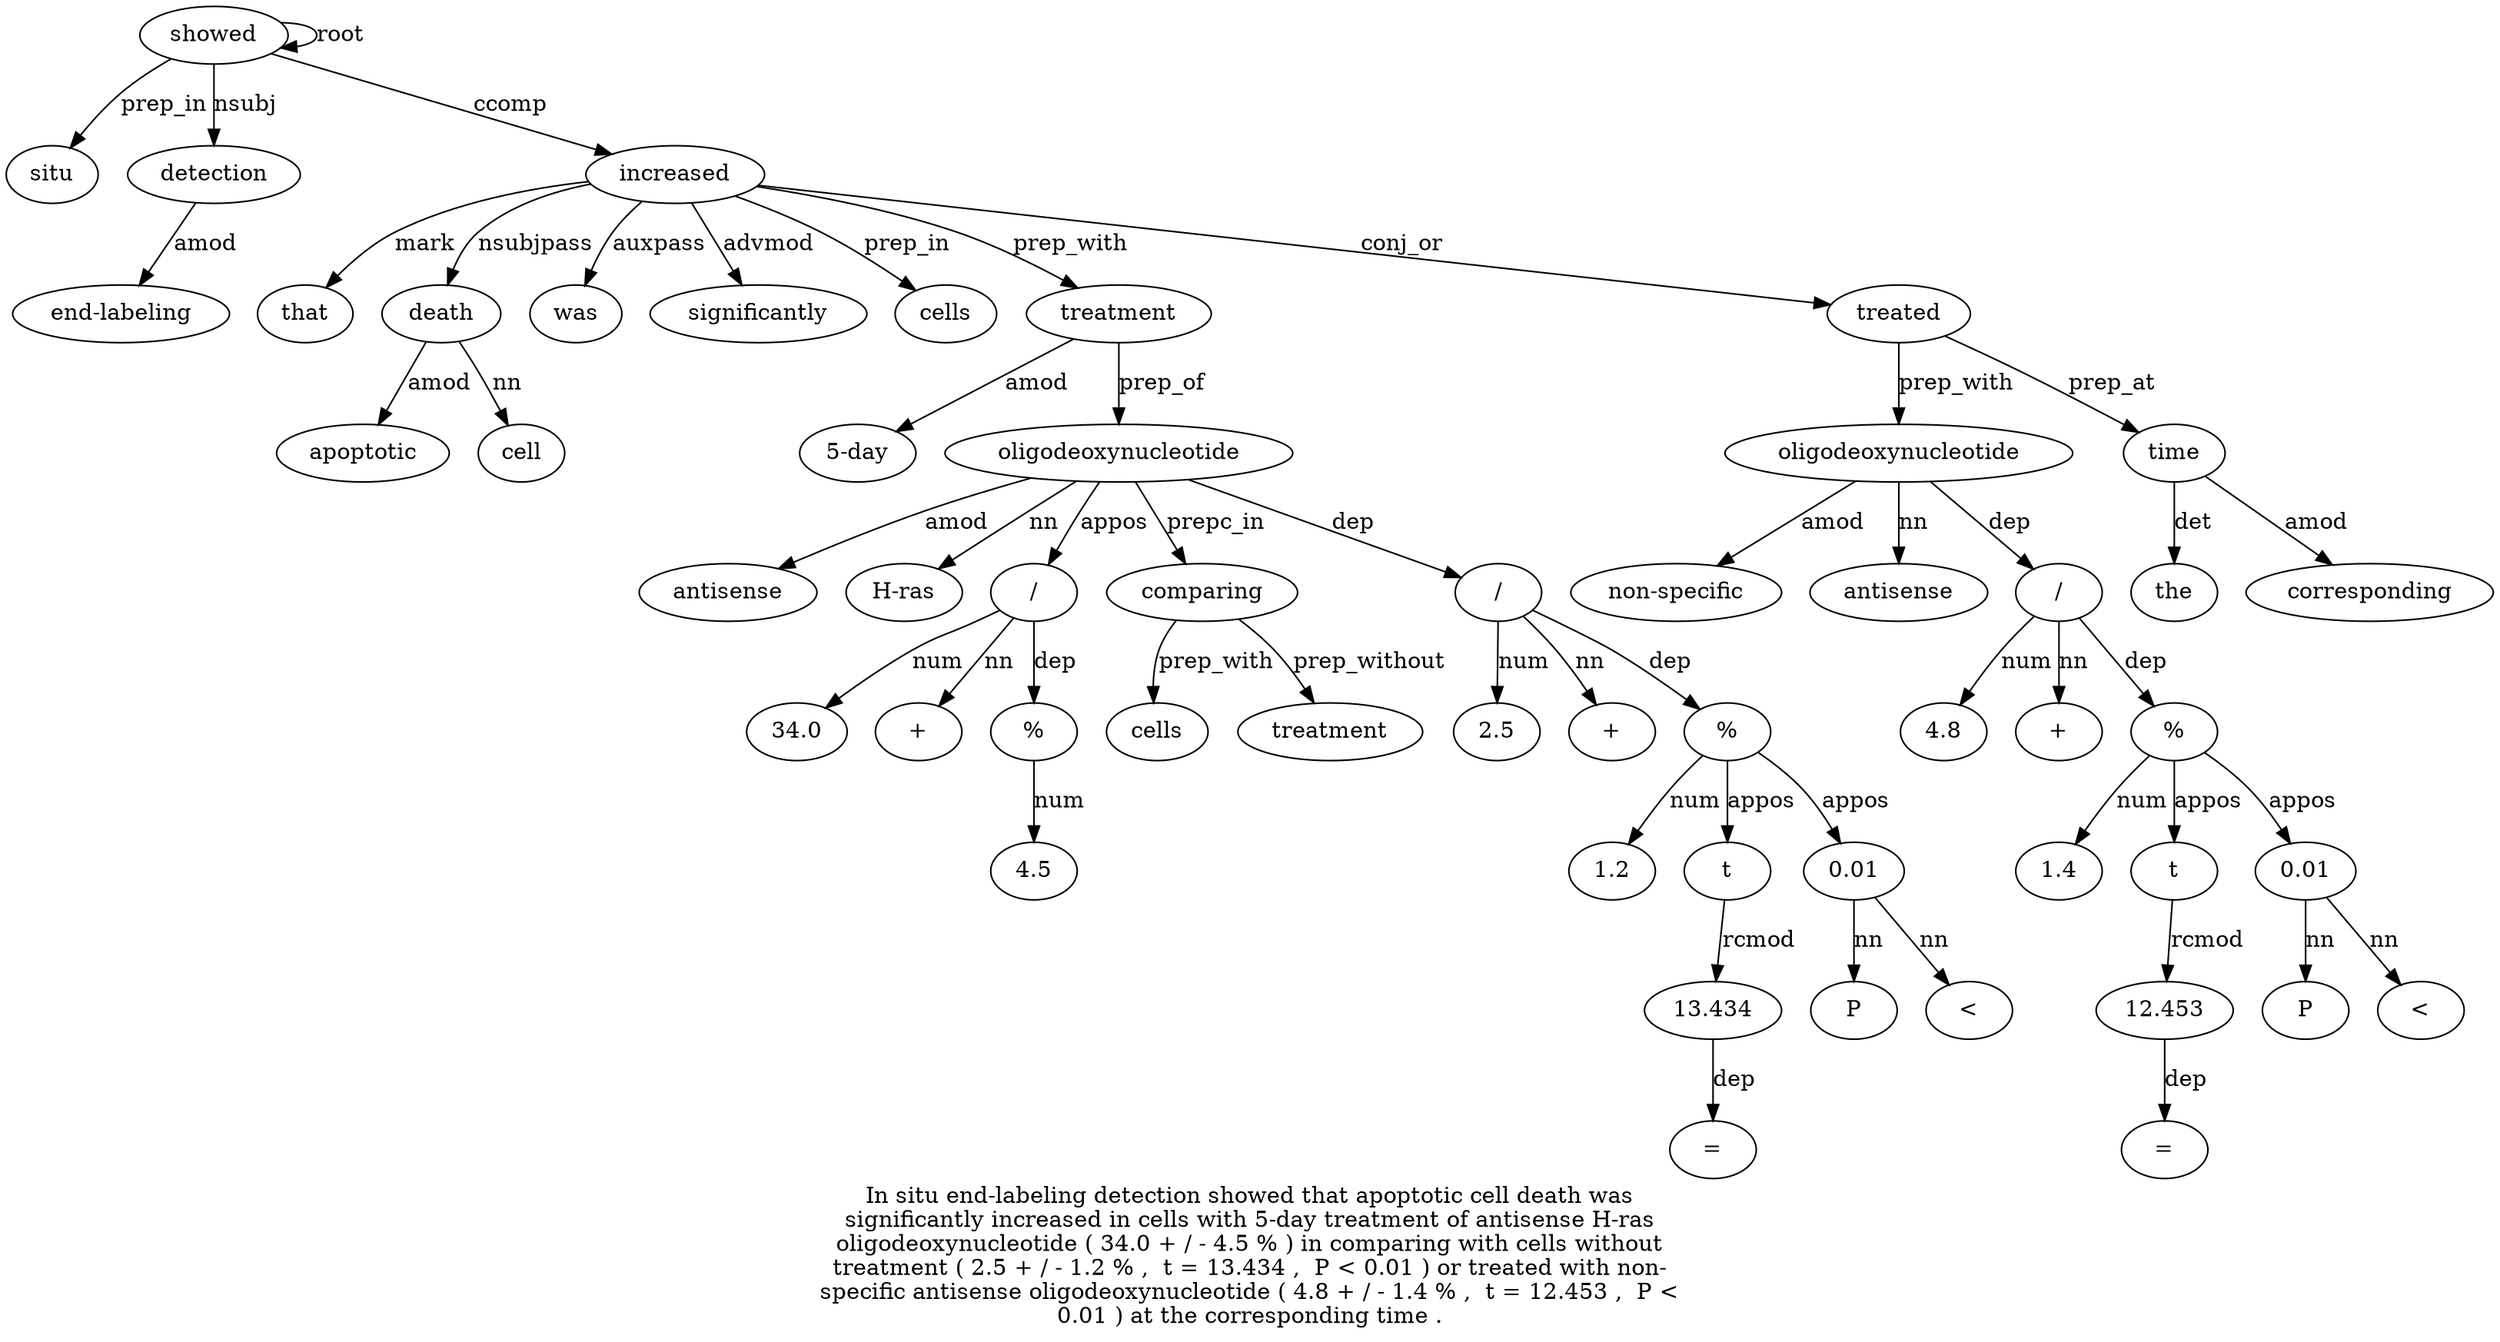 digraph "In situ end-labeling detection showed that apoptotic cell death was significantly increased in cells with 5-day treatment of antisense H-ras oligodeoxynucleotide ( 34.0 + / - 4.5 % ) in comparing with cells without treatment ( 2.5 + / - 1.2 % ,  t = 13.434 ,  P < 0.01 ) or treated with non-specific antisense oligodeoxynucleotide ( 4.8 + / - 1.4 % ,  t = 12.453 ,  P < 0.01 ) at the corresponding time ." {
label="In situ end-labeling detection showed that apoptotic cell death was
significantly increased in cells with 5-day treatment of antisense H-ras
oligodeoxynucleotide ( 34.0 + / - 4.5 % ) in comparing with cells without
treatment ( 2.5 + / - 1.2 % ,  t = 13.434 ,  P < 0.01 ) or treated with non-
specific antisense oligodeoxynucleotide ( 4.8 + / - 1.4 % ,  t = 12.453 ,  P <
0.01 ) at the corresponding time .";
showed5 [style=filled, fillcolor=white, label=showed];
situ2 [style=filled, fillcolor=white, label=situ];
showed5 -> situ2  [label=prep_in];
detection4 [style=filled, fillcolor=white, label=detection];
"end-labeling3" [style=filled, fillcolor=white, label="end-labeling"];
detection4 -> "end-labeling3"  [label=amod];
showed5 -> detection4  [label=nsubj];
showed5 -> showed5  [label=root];
increased12 [style=filled, fillcolor=white, label=increased];
that6 [style=filled, fillcolor=white, label=that];
increased12 -> that6  [label=mark];
death9 [style=filled, fillcolor=white, label=death];
apoptotic7 [style=filled, fillcolor=white, label=apoptotic];
death9 -> apoptotic7  [label=amod];
cell8 [style=filled, fillcolor=white, label=cell];
death9 -> cell8  [label=nn];
increased12 -> death9  [label=nsubjpass];
was10 [style=filled, fillcolor=white, label=was];
increased12 -> was10  [label=auxpass];
significantly11 [style=filled, fillcolor=white, label=significantly];
increased12 -> significantly11  [label=advmod];
showed5 -> increased12  [label=ccomp];
cells14 [style=filled, fillcolor=white, label=cells];
increased12 -> cells14  [label=prep_in];
treatment17 [style=filled, fillcolor=white, label=treatment];
"5-day16" [style=filled, fillcolor=white, label="5-day"];
treatment17 -> "5-day16"  [label=amod];
increased12 -> treatment17  [label=prep_with];
oligodeoxynucleotide21 [style=filled, fillcolor=white, label=oligodeoxynucleotide];
antisense19 [style=filled, fillcolor=white, label=antisense];
oligodeoxynucleotide21 -> antisense19  [label=amod];
"H-ras20" [style=filled, fillcolor=white, label="H-ras"];
oligodeoxynucleotide21 -> "H-ras20"  [label=nn];
treatment17 -> oligodeoxynucleotide21  [label=prep_of];
"/25" [style=filled, fillcolor=white, label="/"];
"34.02" [style=filled, fillcolor=white, label="34.0"];
"/25" -> "34.02"  [label=num];
"+24" [style=filled, fillcolor=white, label="+"];
"/25" -> "+24"  [label=nn];
oligodeoxynucleotide21 -> "/25"  [label=appos];
"%28" [style=filled, fillcolor=white, label="%"];
"4.527" [style=filled, fillcolor=white, label="4.5"];
"%28" -> "4.527"  [label=num];
"/25" -> "%28"  [label=dep];
comparing31 [style=filled, fillcolor=white, label=comparing];
oligodeoxynucleotide21 -> comparing31  [label=prepc_in];
cells33 [style=filled, fillcolor=white, label=cells];
comparing31 -> cells33  [label=prep_with];
treatment35 [style=filled, fillcolor=white, label=treatment];
comparing31 -> treatment35  [label=prep_without];
"/39" [style=filled, fillcolor=white, label="/"];
"2.537" [style=filled, fillcolor=white, label="2.5"];
"/39" -> "2.537"  [label=num];
"+38" [style=filled, fillcolor=white, label="+"];
"/39" -> "+38"  [label=nn];
oligodeoxynucleotide21 -> "/39"  [label=dep];
"%42" [style=filled, fillcolor=white, label="%"];
"1.24" [style=filled, fillcolor=white, label="1.2"];
"%42" -> "1.24"  [label=num];
"/39" -> "%42"  [label=dep];
t44 [style=filled, fillcolor=white, label=t];
"%42" -> t44  [label=appos];
"13.43446" [style=filled, fillcolor=white, label="13.434"];
"=45" [style=filled, fillcolor=white, label="="];
"13.43446" -> "=45"  [label=dep];
t44 -> "13.43446"  [label=rcmod];
"0.015" [style=filled, fillcolor=white, label="0.01"];
P48 [style=filled, fillcolor=white, label=P];
"0.015" -> P48  [label=nn];
"<49" [style=filled, fillcolor=white, label="<"];
"0.015" -> "<49"  [label=nn];
"%42" -> "0.015"  [label=appos];
treated53 [style=filled, fillcolor=white, label=treated];
increased12 -> treated53  [label=conj_or];
oligodeoxynucleotide57 [style=filled, fillcolor=white, label=oligodeoxynucleotide];
"non-specific55" [style=filled, fillcolor=white, label="non-specific"];
oligodeoxynucleotide57 -> "non-specific55"  [label=amod];
antisense56 [style=filled, fillcolor=white, label=antisense];
oligodeoxynucleotide57 -> antisense56  [label=nn];
treated53 -> oligodeoxynucleotide57  [label=prep_with];
"/61" [style=filled, fillcolor=white, label="/"];
"4.859" [style=filled, fillcolor=white, label="4.8"];
"/61" -> "4.859"  [label=num];
"+60" [style=filled, fillcolor=white, label="+"];
"/61" -> "+60"  [label=nn];
oligodeoxynucleotide57 -> "/61"  [label=dep];
"%64" [style=filled, fillcolor=white, label="%"];
"1.463" [style=filled, fillcolor=white, label="1.4"];
"%64" -> "1.463"  [label=num];
"/61" -> "%64"  [label=dep];
t66 [style=filled, fillcolor=white, label=t];
"%64" -> t66  [label=appos];
"12.45368" [style=filled, fillcolor=white, label="12.453"];
"=67" [style=filled, fillcolor=white, label="="];
"12.45368" -> "=67"  [label=dep];
t66 -> "12.45368"  [label=rcmod];
"0.0172" [style=filled, fillcolor=white, label="0.01"];
P70 [style=filled, fillcolor=white, label=P];
"0.0172" -> P70  [label=nn];
"<71" [style=filled, fillcolor=white, label="<"];
"0.0172" -> "<71"  [label=nn];
"%64" -> "0.0172"  [label=appos];
time77 [style=filled, fillcolor=white, label=time];
the75 [style=filled, fillcolor=white, label=the];
time77 -> the75  [label=det];
corresponding76 [style=filled, fillcolor=white, label=corresponding];
time77 -> corresponding76  [label=amod];
treated53 -> time77  [label=prep_at];
}
